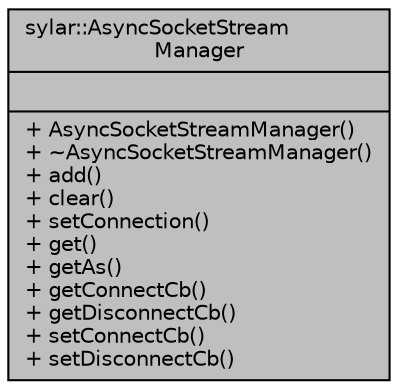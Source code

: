 digraph "sylar::AsyncSocketStreamManager"
{
 // LATEX_PDF_SIZE
  edge [fontname="Helvetica",fontsize="10",labelfontname="Helvetica",labelfontsize="10"];
  node [fontname="Helvetica",fontsize="10",shape=record];
  Node1 [label="{sylar::AsyncSocketStream\lManager\n||+ AsyncSocketStreamManager()\l+ ~AsyncSocketStreamManager()\l+ add()\l+ clear()\l+ setConnection()\l+ get()\l+ getAs()\l+ getConnectCb()\l+ getDisconnectCb()\l+ setConnectCb()\l+ setDisconnectCb()\l}",height=0.2,width=0.4,color="black", fillcolor="grey75", style="filled", fontcolor="black",tooltip=" "];
}
